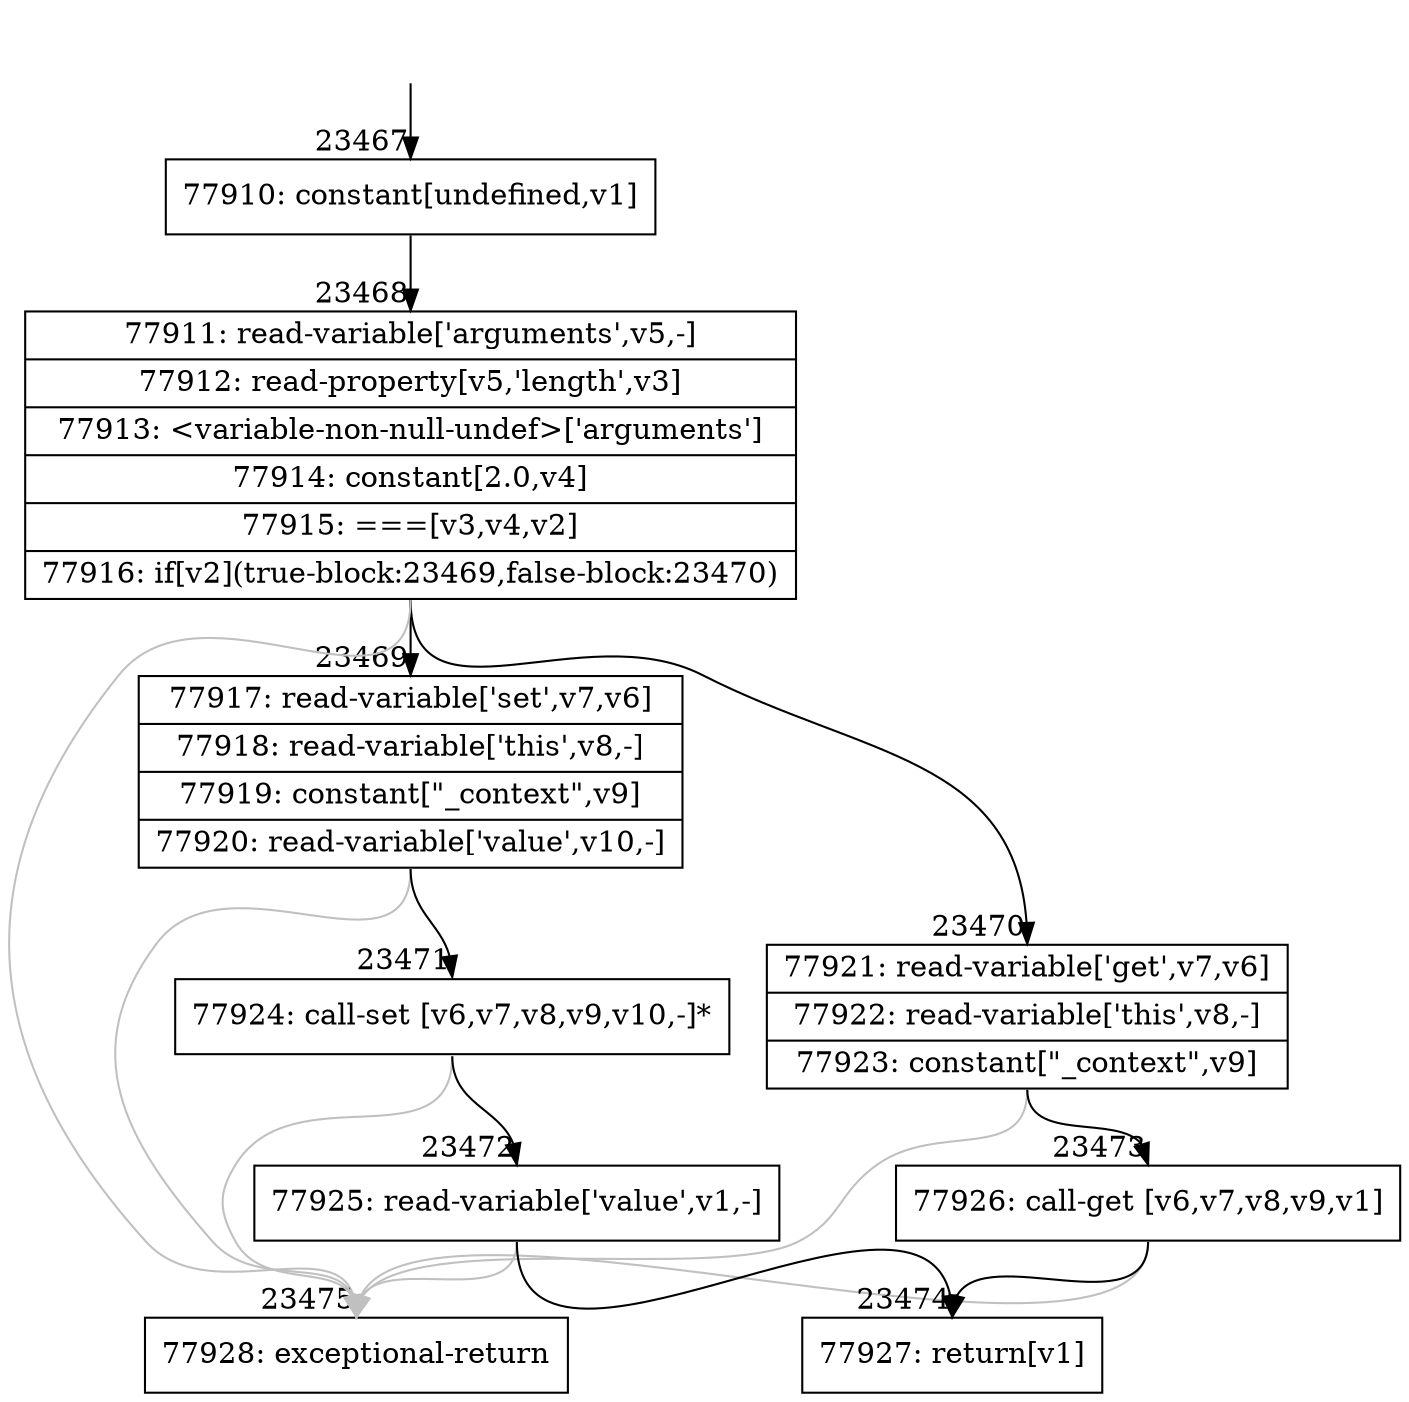 digraph {
rankdir="TD"
BB_entry2053[shape=none,label=""];
BB_entry2053 -> BB23467 [tailport=s, headport=n, headlabel="    23467"]
BB23467 [shape=record label="{77910: constant[undefined,v1]}" ] 
BB23467 -> BB23468 [tailport=s, headport=n, headlabel="      23468"]
BB23468 [shape=record label="{77911: read-variable['arguments',v5,-]|77912: read-property[v5,'length',v3]|77913: \<variable-non-null-undef\>['arguments']|77914: constant[2.0,v4]|77915: ===[v3,v4,v2]|77916: if[v2](true-block:23469,false-block:23470)}" ] 
BB23468 -> BB23469 [tailport=s, headport=n, headlabel="      23469"]
BB23468 -> BB23470 [tailport=s, headport=n, headlabel="      23470"]
BB23468 -> BB23475 [tailport=s, headport=n, color=gray, headlabel="      23475"]
BB23469 [shape=record label="{77917: read-variable['set',v7,v6]|77918: read-variable['this',v8,-]|77919: constant[\"_context\",v9]|77920: read-variable['value',v10,-]}" ] 
BB23469 -> BB23471 [tailport=s, headport=n, headlabel="      23471"]
BB23469 -> BB23475 [tailport=s, headport=n, color=gray]
BB23470 [shape=record label="{77921: read-variable['get',v7,v6]|77922: read-variable['this',v8,-]|77923: constant[\"_context\",v9]}" ] 
BB23470 -> BB23473 [tailport=s, headport=n, headlabel="      23473"]
BB23470 -> BB23475 [tailport=s, headport=n, color=gray]
BB23471 [shape=record label="{77924: call-set [v6,v7,v8,v9,v10,-]*}" ] 
BB23471 -> BB23472 [tailport=s, headport=n, headlabel="      23472"]
BB23471 -> BB23475 [tailport=s, headport=n, color=gray]
BB23472 [shape=record label="{77925: read-variable['value',v1,-]}" ] 
BB23472 -> BB23474 [tailport=s, headport=n, headlabel="      23474"]
BB23472 -> BB23475 [tailport=s, headport=n, color=gray]
BB23473 [shape=record label="{77926: call-get [v6,v7,v8,v9,v1]}" ] 
BB23473 -> BB23474 [tailport=s, headport=n]
BB23473 -> BB23475 [tailport=s, headport=n, color=gray]
BB23474 [shape=record label="{77927: return[v1]}" ] 
BB23475 [shape=record label="{77928: exceptional-return}" ] 
//#$~ 44470
}
